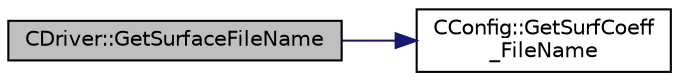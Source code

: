 digraph "CDriver::GetSurfaceFileName"
{
 // LATEX_PDF_SIZE
  edge [fontname="Helvetica",fontsize="10",labelfontname="Helvetica",labelfontsize="10"];
  node [fontname="Helvetica",fontsize="10",shape=record];
  rankdir="LR";
  Node1 [label="CDriver::GetSurfaceFileName",height=0.2,width=0.4,color="black", fillcolor="grey75", style="filled", fontcolor="black",tooltip="Get the name of the output file for the surface."];
  Node1 -> Node2 [color="midnightblue",fontsize="10",style="solid",fontname="Helvetica"];
  Node2 [label="CConfig::GetSurfCoeff\l_FileName",height=0.2,width=0.4,color="black", fillcolor="white", style="filled",URL="$classCConfig.html#a16f99e8cc6c1bf42cc4a7b15e5d1dee1",tooltip="Get the name of the file with the surface information for the flow problem."];
}
